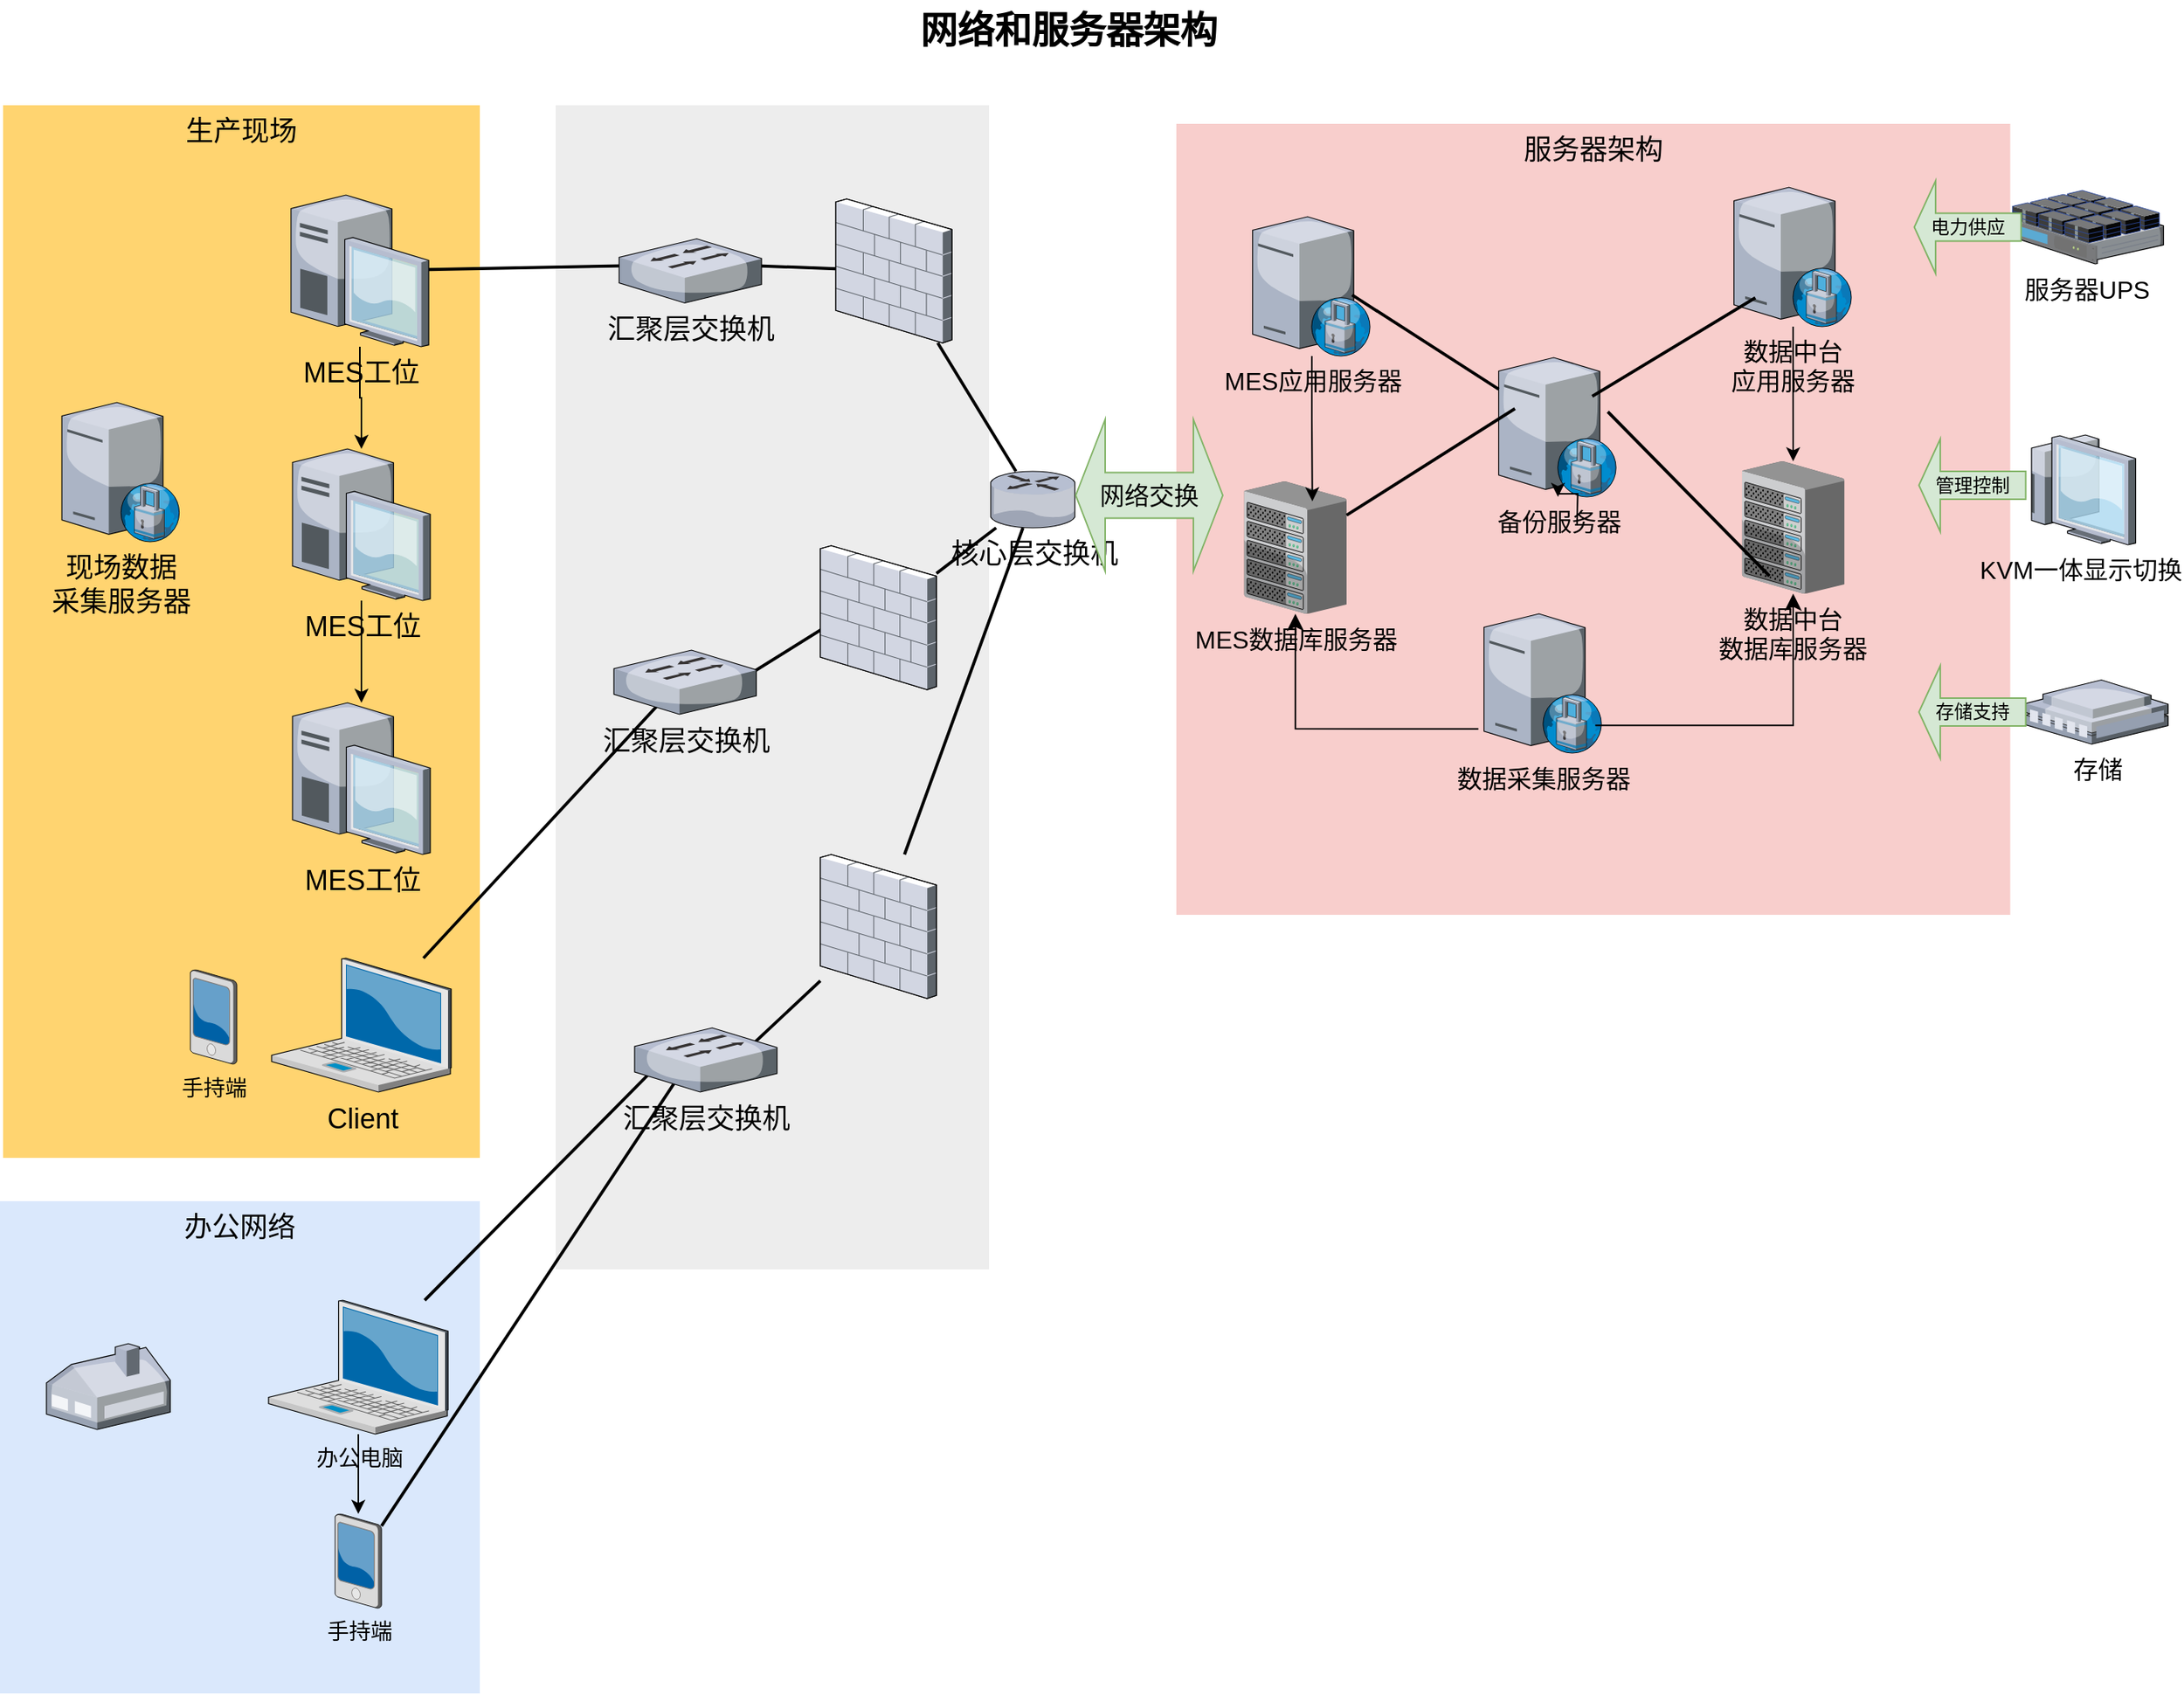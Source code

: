 <mxfile version="26.1.3">
  <diagram name="Page-1" id="e3a06f82-3646-2815-327d-82caf3d4e204">
    <mxGraphModel dx="1837" dy="1105" grid="1" gridSize="10" guides="1" tooltips="1" connect="1" arrows="1" fold="1" page="1" pageScale="1.5" pageWidth="1169" pageHeight="826" background="none" math="0" shadow="0">
      <root>
        <mxCell id="0" style=";html=1;" />
        <mxCell id="1" style=";html=1;" parent="0" />
        <mxCell id="6a7d8f32e03d9370-61" value="服务器架构" style="whiteSpace=wrap;html=1;fillColor=#f8cecc;fontSize=18;strokeColor=none;verticalAlign=top;" parent="1" vertex="1">
          <mxGeometry x="1000" y="110" width="538.75" height="511" as="geometry" />
        </mxCell>
        <mxCell id="6a7d8f32e03d9370-59" value="" style="whiteSpace=wrap;html=1;fillColor=#EDEDED;fontSize=14;strokeColor=none;verticalAlign=top;" parent="1" vertex="1">
          <mxGeometry x="599" y="98" width="280" height="752" as="geometry" />
        </mxCell>
        <mxCell id="6a7d8f32e03d9370-58" value="办公网络" style="whiteSpace=wrap;html=1;fillColor=#dae8fc;fontSize=18;strokeColor=none;verticalAlign=top;" parent="1" vertex="1">
          <mxGeometry x="240" y="806" width="310" height="318" as="geometry" />
        </mxCell>
        <mxCell id="6a7d8f32e03d9370-57" value="&lt;font&gt;生产现场&lt;/font&gt;" style="whiteSpace=wrap;html=1;fillColor=#FFD470;gradientColor=none;fontSize=18;strokeColor=none;verticalAlign=top;" parent="1" vertex="1">
          <mxGeometry x="242" y="98" width="308" height="680" as="geometry" />
        </mxCell>
        <mxCell id="6a7d8f32e03d9370-36" style="edgeStyle=none;rounded=0;html=1;startSize=10;endSize=10;jettySize=auto;orthogonalLoop=1;fontSize=14;endArrow=none;endFill=0;strokeWidth=2;entryX=0.127;entryY=0.659;entryDx=0;entryDy=0;entryPerimeter=0;" parent="1" source="6a7d8f32e03d9370-1" target="FucfDuxgneH0r0DStQZ--17" edge="1">
          <mxGeometry relative="1" as="geometry">
            <mxPoint x="640" y="761.431" as="targetPoint" />
          </mxGeometry>
        </mxCell>
        <mxCell id="FucfDuxgneH0r0DStQZ--12" value="" style="edgeStyle=orthogonalEdgeStyle;rounded=0;orthogonalLoop=1;jettySize=auto;html=1;" edge="1" parent="1" source="6a7d8f32e03d9370-1" target="6a7d8f32e03d9370-6">
          <mxGeometry relative="1" as="geometry" />
        </mxCell>
        <mxCell id="6a7d8f32e03d9370-1" value="办公电脑" style="verticalLabelPosition=bottom;aspect=fixed;html=1;verticalAlign=top;strokeColor=none;shape=mxgraph.citrix.laptop_2;fillColor=#66B2FF;gradientColor=#0066CC;fontSize=14;" parent="1" vertex="1">
          <mxGeometry x="413.5" y="870" width="116" height="86.5" as="geometry" />
        </mxCell>
        <mxCell id="6a7d8f32e03d9370-35" style="edgeStyle=none;rounded=0;html=1;startSize=10;endSize=10;jettySize=auto;orthogonalLoop=1;fontSize=14;endArrow=none;endFill=0;strokeWidth=2;entryX=0.332;entryY=0.8;entryDx=0;entryDy=0;entryPerimeter=0;" parent="1" source="6a7d8f32e03d9370-2" target="FucfDuxgneH0r0DStQZ--16" edge="1">
          <mxGeometry relative="1" as="geometry">
            <mxPoint x="640" y="490.461" as="targetPoint" />
          </mxGeometry>
        </mxCell>
        <mxCell id="6a7d8f32e03d9370-2" value="Client" style="verticalLabelPosition=bottom;aspect=fixed;html=1;verticalAlign=top;strokeColor=none;shape=mxgraph.citrix.laptop_2;fillColor=#66B2FF;gradientColor=#0066CC;fontSize=18;" parent="1" vertex="1">
          <mxGeometry x="415.5" y="649" width="116" height="86.5" as="geometry" />
        </mxCell>
        <mxCell id="6a7d8f32e03d9370-3" value="MES工位" style="verticalLabelPosition=bottom;aspect=fixed;html=1;verticalAlign=top;strokeColor=none;shape=mxgraph.citrix.desktop;fillColor=#66B2FF;gradientColor=#0066CC;fontSize=18;" parent="1" vertex="1">
          <mxGeometry x="429.0" y="484.0" width="89" height="98" as="geometry" />
        </mxCell>
        <mxCell id="FucfDuxgneH0r0DStQZ--5" value="" style="edgeStyle=orthogonalEdgeStyle;rounded=0;orthogonalLoop=1;jettySize=auto;html=1;" edge="1" parent="1" source="6a7d8f32e03d9370-4" target="6a7d8f32e03d9370-3">
          <mxGeometry relative="1" as="geometry" />
        </mxCell>
        <mxCell id="6a7d8f32e03d9370-4" value="MES工位" style="verticalLabelPosition=bottom;aspect=fixed;html=1;verticalAlign=top;strokeColor=none;shape=mxgraph.citrix.desktop;fillColor=#66B2FF;gradientColor=#0066CC;fontSize=18;" parent="1" vertex="1">
          <mxGeometry x="429.0" y="320.0" width="89" height="98" as="geometry" />
        </mxCell>
        <mxCell id="6a7d8f32e03d9370-32" style="edgeStyle=none;rounded=0;html=1;startSize=10;endSize=10;jettySize=auto;orthogonalLoop=1;fontSize=14;endArrow=none;endFill=0;strokeWidth=2;entryX=0.236;entryY=0.412;entryDx=0;entryDy=0;entryPerimeter=0;" parent="1" source="6a7d8f32e03d9370-5" target="FucfDuxgneH0r0DStQZ--15" edge="1">
          <mxGeometry relative="1" as="geometry">
            <mxPoint x="637" y="201.137" as="targetPoint" />
          </mxGeometry>
        </mxCell>
        <mxCell id="FucfDuxgneH0r0DStQZ--4" value="" style="edgeStyle=orthogonalEdgeStyle;rounded=0;orthogonalLoop=1;jettySize=auto;html=1;" edge="1" parent="1" source="6a7d8f32e03d9370-5" target="6a7d8f32e03d9370-4">
          <mxGeometry relative="1" as="geometry" />
        </mxCell>
        <mxCell id="6a7d8f32e03d9370-5" value="MES工位" style="verticalLabelPosition=bottom;aspect=fixed;html=1;verticalAlign=top;strokeColor=none;shape=mxgraph.citrix.desktop;fillColor=#66B2FF;gradientColor=#0066CC;fontSize=18;" parent="1" vertex="1">
          <mxGeometry x="428.0" y="156.0" width="89" height="98" as="geometry" />
        </mxCell>
        <mxCell id="6a7d8f32e03d9370-37" style="edgeStyle=none;rounded=0;html=1;startSize=10;endSize=10;jettySize=auto;orthogonalLoop=1;fontSize=14;endArrow=none;endFill=0;strokeWidth=2;entryX=0.286;entryY=0.835;entryDx=0;entryDy=0;entryPerimeter=0;" parent="1" source="6a7d8f32e03d9370-6" target="FucfDuxgneH0r0DStQZ--17" edge="1">
          <mxGeometry relative="1" as="geometry">
            <mxPoint x="642.133" y="778" as="targetPoint" />
          </mxGeometry>
        </mxCell>
        <mxCell id="6a7d8f32e03d9370-6" value="手持端" style="verticalLabelPosition=bottom;aspect=fixed;html=1;verticalAlign=top;strokeColor=none;shape=mxgraph.citrix.pda;fillColor=#66B2FF;gradientColor=#0066CC;fontSize=14;" parent="1" vertex="1">
          <mxGeometry x="456.5" y="1008" width="30" height="61" as="geometry" />
        </mxCell>
        <mxCell id="6a7d8f32e03d9370-39" style="edgeStyle=none;rounded=0;html=1;startSize=10;endSize=10;jettySize=auto;orthogonalLoop=1;fontSize=14;endArrow=none;endFill=0;strokeWidth=2;" parent="1" target="6a7d8f32e03d9370-21" edge="1">
          <mxGeometry relative="1" as="geometry">
            <mxPoint x="737" y="846" as="targetPoint" />
            <mxPoint x="725.21" y="705.606" as="sourcePoint" />
          </mxGeometry>
        </mxCell>
        <mxCell id="6a7d8f32e03d9370-40" style="edgeStyle=none;rounded=0;html=1;startSize=10;endSize=10;jettySize=auto;orthogonalLoop=1;fontSize=14;endArrow=none;endFill=0;strokeWidth=2;entryX=0.279;entryY=0.446;entryDx=0;entryDy=0;entryPerimeter=0;" parent="1" target="6a7d8f32e03d9370-20" edge="1">
          <mxGeometry relative="1" as="geometry">
            <mxPoint x="725.21" y="465.029" as="sourcePoint" />
          </mxGeometry>
        </mxCell>
        <mxCell id="6a7d8f32e03d9370-43" style="edgeStyle=none;rounded=0;html=1;startSize=10;endSize=10;jettySize=auto;orthogonalLoop=1;fontSize=14;endArrow=none;endFill=0;strokeWidth=2;" parent="1" target="6a7d8f32e03d9370-17" edge="1">
          <mxGeometry relative="1" as="geometry">
            <mxPoint x="713" y="201.126" as="sourcePoint" />
          </mxGeometry>
        </mxCell>
        <mxCell id="6a7d8f32e03d9370-13" value="核心&lt;span style=&quot;background-color: transparent; color: light-dark(rgb(0, 0, 0), rgb(255, 255, 255));&quot;&gt;层交换机&lt;/span&gt;" style="verticalLabelPosition=bottom;aspect=fixed;html=1;verticalAlign=top;strokeColor=none;shape=mxgraph.citrix.router;fillColor=#66B2FF;gradientColor=#0066CC;fontSize=18;" parent="1" vertex="1">
          <mxGeometry x="880" y="334.5" width="55" height="36.5" as="geometry" />
        </mxCell>
        <mxCell id="6a7d8f32e03d9370-44" style="edgeStyle=none;rounded=0;html=1;startSize=10;endSize=10;jettySize=auto;orthogonalLoop=1;fontSize=14;endArrow=none;endFill=0;strokeWidth=2;" parent="1" source="6a7d8f32e03d9370-17" target="6a7d8f32e03d9370-13" edge="1">
          <mxGeometry relative="1" as="geometry" />
        </mxCell>
        <mxCell id="6a7d8f32e03d9370-17" value="" style="verticalLabelPosition=bottom;aspect=fixed;html=1;verticalAlign=top;strokeColor=none;shape=mxgraph.citrix.firewall;fillColor=#66B2FF;gradientColor=#0066CC;fontSize=14;" parent="1" vertex="1">
          <mxGeometry x="780" y="158.5" width="75" height="93" as="geometry" />
        </mxCell>
        <mxCell id="6a7d8f32e03d9370-47" style="edgeStyle=none;rounded=0;html=1;startSize=10;endSize=10;jettySize=auto;orthogonalLoop=1;fontSize=14;endArrow=none;endFill=0;strokeWidth=2;" parent="1" source="6a7d8f32e03d9370-20" target="6a7d8f32e03d9370-13" edge="1">
          <mxGeometry relative="1" as="geometry" />
        </mxCell>
        <mxCell id="6a7d8f32e03d9370-20" value="" style="verticalLabelPosition=bottom;aspect=fixed;html=1;verticalAlign=top;strokeColor=none;shape=mxgraph.citrix.firewall;fillColor=#66B2FF;gradientColor=#0066CC;fontSize=14;" parent="1" vertex="1">
          <mxGeometry x="770" y="382.5" width="75" height="93" as="geometry" />
        </mxCell>
        <mxCell id="6a7d8f32e03d9370-48" style="edgeStyle=none;rounded=0;html=1;startSize=10;endSize=10;jettySize=auto;orthogonalLoop=1;fontSize=14;endArrow=none;endFill=0;strokeWidth=2;" parent="1" source="6a7d8f32e03d9370-21" target="6a7d8f32e03d9370-13" edge="1">
          <mxGeometry relative="1" as="geometry" />
        </mxCell>
        <mxCell id="6a7d8f32e03d9370-21" value="" style="verticalLabelPosition=bottom;aspect=fixed;html=1;verticalAlign=top;strokeColor=none;shape=mxgraph.citrix.firewall;fillColor=#66B2FF;gradientColor=#0066CC;fontSize=14;" parent="1" vertex="1">
          <mxGeometry x="770" y="582" width="75" height="93" as="geometry" />
        </mxCell>
        <mxCell id="6a7d8f32e03d9370-23" value="" style="verticalLabelPosition=bottom;aspect=fixed;html=1;verticalAlign=top;strokeColor=none;shape=mxgraph.citrix.home_office;fillColor=#66B2FF;gradientColor=#0066CC;fontSize=14;" parent="1" vertex="1">
          <mxGeometry x="270" y="898" width="80" height="55.5" as="geometry" />
        </mxCell>
        <mxCell id="6a7d8f32e03d9370-62" value="网络和服务器架构" style="text;strokeColor=none;fillColor=none;html=1;fontSize=24;fontStyle=1;verticalAlign=middle;align=center;" parent="1" vertex="1">
          <mxGeometry x="499" y="30" width="861" height="40" as="geometry" />
        </mxCell>
        <mxCell id="FucfDuxgneH0r0DStQZ--13" value="手持端" style="verticalLabelPosition=bottom;aspect=fixed;html=1;verticalAlign=top;strokeColor=none;shape=mxgraph.citrix.pda;fillColor=#66B2FF;gradientColor=#0066CC;fontSize=14;" vertex="1" parent="1">
          <mxGeometry x="363.0" y="656.5" width="30" height="61" as="geometry" />
        </mxCell>
        <mxCell id="FucfDuxgneH0r0DStQZ--15" value="汇聚层交换机" style="verticalLabelPosition=bottom;aspect=fixed;html=1;verticalAlign=top;strokeColor=none;shape=mxgraph.citrix.switch;fillColor=#66B2FF;gradientColor=#0066CC;fontSize=18;" vertex="1" parent="1">
          <mxGeometry x="640" y="184.25" width="92" height="41.5" as="geometry" />
        </mxCell>
        <mxCell id="FucfDuxgneH0r0DStQZ--16" value="汇聚层交换机" style="verticalLabelPosition=bottom;aspect=fixed;html=1;verticalAlign=top;strokeColor=none;shape=mxgraph.citrix.switch;fillColor=#66B2FF;gradientColor=#0066CC;fontSize=18;" vertex="1" parent="1">
          <mxGeometry x="636.61" y="450" width="92" height="41.5" as="geometry" />
        </mxCell>
        <mxCell id="FucfDuxgneH0r0DStQZ--17" value="汇聚层交换机" style="verticalLabelPosition=bottom;aspect=fixed;html=1;verticalAlign=top;strokeColor=none;shape=mxgraph.citrix.switch;fillColor=#66B2FF;gradientColor=#0066CC;fontSize=18;" vertex="1" parent="1">
          <mxGeometry x="650" y="694" width="92" height="41.5" as="geometry" />
        </mxCell>
        <mxCell id="FucfDuxgneH0r0DStQZ--19" value="MES数据库服务器" style="verticalLabelPosition=bottom;aspect=fixed;html=1;verticalAlign=top;strokeColor=none;shape=mxgraph.citrix.chassis;fillColor=#66B2FF;gradientColor=#0066CC;fontSize=16;" vertex="1" parent="1">
          <mxGeometry x="1043.75" y="341" width="66.23" height="85.5" as="geometry" />
        </mxCell>
        <mxCell id="FucfDuxgneH0r0DStQZ--20" value="MES应用服务器" style="verticalLabelPosition=bottom;aspect=fixed;html=1;verticalAlign=top;strokeColor=none;shape=mxgraph.citrix.proxy_server;fillColor=#66B2FF;gradientColor=#0066CC;fontSize=16;" vertex="1" parent="1">
          <mxGeometry x="1049.25" y="170" width="76.5" height="90" as="geometry" />
        </mxCell>
        <mxCell id="FucfDuxgneH0r0DStQZ--22" value="数据中台&lt;div&gt;数据库服务器&lt;/div&gt;" style="verticalLabelPosition=bottom;aspect=fixed;html=1;verticalAlign=top;strokeColor=none;shape=mxgraph.citrix.chassis;fillColor=#66B2FF;gradientColor=#0066CC;fontSize=16;" vertex="1" parent="1">
          <mxGeometry x="1365.37" y="328" width="66.23" height="85.5" as="geometry" />
        </mxCell>
        <mxCell id="FucfDuxgneH0r0DStQZ--24" value="" style="edgeStyle=orthogonalEdgeStyle;rounded=0;orthogonalLoop=1;jettySize=auto;html=1;" edge="1" parent="1" source="FucfDuxgneH0r0DStQZ--23" target="FucfDuxgneH0r0DStQZ--22">
          <mxGeometry relative="1" as="geometry" />
        </mxCell>
        <mxCell id="FucfDuxgneH0r0DStQZ--23" value="数据中台&lt;div&gt;应用服务器&lt;/div&gt;" style="verticalLabelPosition=bottom;aspect=fixed;html=1;verticalAlign=top;strokeColor=none;shape=mxgraph.citrix.proxy_server;fillColor=#66B2FF;gradientColor=#0066CC;fontSize=16;" vertex="1" parent="1">
          <mxGeometry x="1360.23" y="151" width="76.5" height="90" as="geometry" />
        </mxCell>
        <mxCell id="FucfDuxgneH0r0DStQZ--25" style="edgeStyle=orthogonalEdgeStyle;rounded=0;orthogonalLoop=1;jettySize=auto;html=1;entryX=0.666;entryY=0.15;entryDx=0;entryDy=0;entryPerimeter=0;" edge="1" parent="1" source="FucfDuxgneH0r0DStQZ--20" target="FucfDuxgneH0r0DStQZ--19">
          <mxGeometry relative="1" as="geometry" />
        </mxCell>
        <mxCell id="FucfDuxgneH0r0DStQZ--26" value="备份服务器" style="verticalLabelPosition=bottom;aspect=fixed;html=1;verticalAlign=top;strokeColor=none;shape=mxgraph.citrix.proxy_server;fillColor=#66B2FF;gradientColor=#0066CC;fontSize=16;" vertex="1" parent="1">
          <mxGeometry x="1208.25" y="261" width="76.5" height="90" as="geometry" />
        </mxCell>
        <mxCell id="FucfDuxgneH0r0DStQZ--28" value="" style="edgeStyle=orthogonalEdgeStyle;rounded=0;orthogonalLoop=1;jettySize=auto;html=1;" edge="1" parent="1" target="FucfDuxgneH0r0DStQZ--26">
          <mxGeometry relative="1" as="geometry">
            <mxPoint x="1258.841" y="369" as="sourcePoint" />
          </mxGeometry>
        </mxCell>
        <mxCell id="FucfDuxgneH0r0DStQZ--34" style="edgeStyle=none;rounded=0;html=1;startSize=10;endSize=10;jettySize=auto;orthogonalLoop=1;fontSize=14;endArrow=none;endFill=0;strokeWidth=2;exitX=0.841;exitY=0.562;exitDx=0;exitDy=0;exitPerimeter=0;" edge="1" parent="1" source="FucfDuxgneH0r0DStQZ--20" target="FucfDuxgneH0r0DStQZ--26">
          <mxGeometry relative="1" as="geometry">
            <mxPoint x="1148.75" y="142" as="sourcePoint" />
            <mxPoint x="1253.75" y="453" as="targetPoint" />
          </mxGeometry>
        </mxCell>
        <mxCell id="FucfDuxgneH0r0DStQZ--36" style="edgeStyle=none;rounded=0;html=1;startSize=10;endSize=10;jettySize=auto;orthogonalLoop=1;fontSize=14;endArrow=none;endFill=0;strokeWidth=2;exitX=0.181;exitY=0.793;exitDx=0;exitDy=0;exitPerimeter=0;entryX=0.79;entryY=0.278;entryDx=0;entryDy=0;entryPerimeter=0;" edge="1" parent="1" source="FucfDuxgneH0r0DStQZ--23" target="FucfDuxgneH0r0DStQZ--26">
          <mxGeometry relative="1" as="geometry">
            <mxPoint x="1109.75" y="231" as="sourcePoint" />
            <mxPoint x="1218.75" y="294" as="targetPoint" />
          </mxGeometry>
        </mxCell>
        <mxCell id="FucfDuxgneH0r0DStQZ--37" style="edgeStyle=none;rounded=0;html=1;startSize=10;endSize=10;jettySize=auto;orthogonalLoop=1;fontSize=14;endArrow=none;endFill=0;strokeWidth=2;exitX=0.269;exitY=0.867;exitDx=0;exitDy=0;exitPerimeter=0;entryX=0.79;entryY=0.278;entryDx=0;entryDy=0;entryPerimeter=0;" edge="1" parent="1" source="FucfDuxgneH0r0DStQZ--22">
          <mxGeometry relative="1" as="geometry">
            <mxPoint x="1383.75" y="232" as="sourcePoint" />
            <mxPoint x="1278.75" y="296" as="targetPoint" />
          </mxGeometry>
        </mxCell>
        <mxCell id="FucfDuxgneH0r0DStQZ--38" style="edgeStyle=none;rounded=0;html=1;startSize=10;endSize=10;jettySize=auto;orthogonalLoop=1;fontSize=14;endArrow=none;endFill=0;strokeWidth=2;" edge="1" parent="1" source="FucfDuxgneH0r0DStQZ--19">
          <mxGeometry relative="1" as="geometry">
            <mxPoint x="1109.75" y="231" as="sourcePoint" />
            <mxPoint x="1218.75" y="294" as="targetPoint" />
          </mxGeometry>
        </mxCell>
        <mxCell id="FucfDuxgneH0r0DStQZ--40" value="数据采集服务器" style="verticalLabelPosition=bottom;aspect=fixed;html=1;verticalAlign=top;strokeColor=none;shape=mxgraph.citrix.proxy_server;fillColor=#66B2FF;gradientColor=#0066CC;fontSize=16;" vertex="1" parent="1">
          <mxGeometry x="1198.75" y="426.5" width="76.5" height="90" as="geometry" />
        </mxCell>
        <mxCell id="FucfDuxgneH0r0DStQZ--42" value="" style="edgeStyle=segmentEdgeStyle;endArrow=classic;html=1;curved=0;rounded=0;endSize=8;startSize=8;exitX=0.94;exitY=0.801;exitDx=0;exitDy=0;exitPerimeter=0;" edge="1" parent="1" source="FucfDuxgneH0r0DStQZ--40" target="FucfDuxgneH0r0DStQZ--22">
          <mxGeometry width="50" height="50" relative="1" as="geometry">
            <mxPoint x="1348.75" y="551" as="sourcePoint" />
            <mxPoint x="1398.75" y="501" as="targetPoint" />
          </mxGeometry>
        </mxCell>
        <mxCell id="FucfDuxgneH0r0DStQZ--43" value="" style="edgeStyle=segmentEdgeStyle;endArrow=classic;html=1;curved=0;rounded=0;endSize=8;startSize=8;exitX=-0.047;exitY=0.826;exitDx=0;exitDy=0;exitPerimeter=0;" edge="1" parent="1" source="FucfDuxgneH0r0DStQZ--40" target="FucfDuxgneH0r0DStQZ--19">
          <mxGeometry width="50" height="50" relative="1" as="geometry">
            <mxPoint x="1280.75" y="553" as="sourcePoint" />
            <mxPoint x="1408.75" y="424" as="targetPoint" />
          </mxGeometry>
        </mxCell>
        <mxCell id="FucfDuxgneH0r0DStQZ--44" value="现场数据&lt;div&gt;采集服务器&lt;/div&gt;" style="verticalLabelPosition=bottom;aspect=fixed;html=1;verticalAlign=top;strokeColor=none;shape=mxgraph.citrix.proxy_server;fillColor=#66B2FF;gradientColor=#0066CC;fontSize=18;" vertex="1" parent="1">
          <mxGeometry x="280" y="290" width="76.5" height="90" as="geometry" />
        </mxCell>
        <mxCell id="FucfDuxgneH0r0DStQZ--45" value="KVM一体显示切换" style="verticalLabelPosition=bottom;sketch=0;aspect=fixed;html=1;verticalAlign=top;strokeColor=none;align=center;outlineConnect=0;shape=mxgraph.citrix.thin_client;fontSize=16;" vertex="1" parent="1">
          <mxGeometry x="1548.75" y="311" width="71" height="71" as="geometry" />
        </mxCell>
        <mxCell id="FucfDuxgneH0r0DStQZ--46" value="服务器UPS" style="verticalLabelPosition=bottom;sketch=0;aspect=fixed;html=1;verticalAlign=top;strokeColor=none;align=center;outlineConnect=0;shape=mxgraph.citrix.netscaler_sdx;fontSize=16;" vertex="1" parent="1">
          <mxGeometry x="1537.75" y="153" width="100" height="47.5" as="geometry" />
        </mxCell>
        <mxCell id="FucfDuxgneH0r0DStQZ--47" value="电力供应" style="shape=singleArrow;direction=west;whiteSpace=wrap;html=1;fillColor=#d5e8d4;strokeColor=#82b366;" vertex="1" parent="1">
          <mxGeometry x="1476.75" y="146.75" width="69" height="60" as="geometry" />
        </mxCell>
        <mxCell id="FucfDuxgneH0r0DStQZ--48" value="管理控制" style="shape=singleArrow;direction=west;whiteSpace=wrap;html=1;fillColor=#d5e8d4;strokeColor=#82b366;" vertex="1" parent="1">
          <mxGeometry x="1479.75" y="313.5" width="69" height="60" as="geometry" />
        </mxCell>
        <mxCell id="FucfDuxgneH0r0DStQZ--49" value="存储" style="verticalLabelPosition=bottom;sketch=0;aspect=fixed;html=1;verticalAlign=top;strokeColor=none;align=center;outlineConnect=0;shape=mxgraph.citrix.remote_office;fontSize=16;" vertex="1" parent="1">
          <mxGeometry x="1548.75" y="469.25" width="92" height="41.5" as="geometry" />
        </mxCell>
        <mxCell id="FucfDuxgneH0r0DStQZ--50" value="存储支持" style="shape=singleArrow;direction=west;whiteSpace=wrap;html=1;fillColor=#d5e8d4;strokeColor=#82b366;" vertex="1" parent="1">
          <mxGeometry x="1479.75" y="460" width="69" height="60" as="geometry" />
        </mxCell>
        <mxCell id="FucfDuxgneH0r0DStQZ--52" value="网络交换" style="shape=doubleArrow;whiteSpace=wrap;html=1;fillColor=#d5e8d4;strokeColor=#82b366;fontSize=16;" vertex="1" parent="1">
          <mxGeometry x="935" y="301" width="95" height="98" as="geometry" />
        </mxCell>
      </root>
    </mxGraphModel>
  </diagram>
</mxfile>
